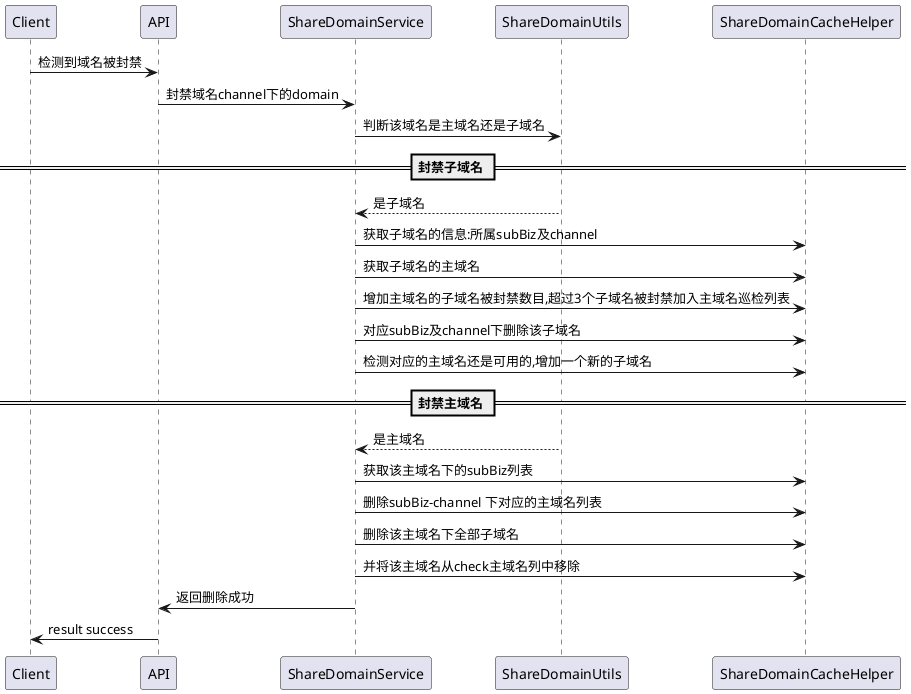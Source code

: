 @startuml

Client -> API : 检测到域名被封禁

API ->  ShareDomainService : 封禁域名channel下的domain

ShareDomainService -> ShareDomainUtils : 判断该域名是主域名还是子域名

== 封禁子域名 ==
ShareDomainService <-- ShareDomainUtils : 是子域名
ShareDomainService -> ShareDomainCacheHelper : 获取子域名的信息:所属subBiz及channel

ShareDomainService -> ShareDomainCacheHelper : 获取子域名的主域名

ShareDomainService -> ShareDomainCacheHelper : 增加主域名的子域名被封禁数目,超过3个子域名被封禁加入主域名巡检列表

ShareDomainService -> ShareDomainCacheHelper : 对应subBiz及channel下删除该子域名

ShareDomainService -> ShareDomainCacheHelper : 检测对应的主域名还是可用的,增加一个新的子域名

== 封禁主域名 ==

ShareDomainService <-- ShareDomainUtils : 是主域名


ShareDomainService -> ShareDomainCacheHelper : 获取该主域名下的subBiz列表

ShareDomainService -> ShareDomainCacheHelper : 删除subBiz-channel 下对应的主域名列表

ShareDomainService -> ShareDomainCacheHelper : 删除该主域名下全部子域名
ShareDomainService -> ShareDomainCacheHelper : 并将该主域名从check主域名列中移除

ShareDomainService -> API : 返回删除成功

API -> Client : result success





@enduml